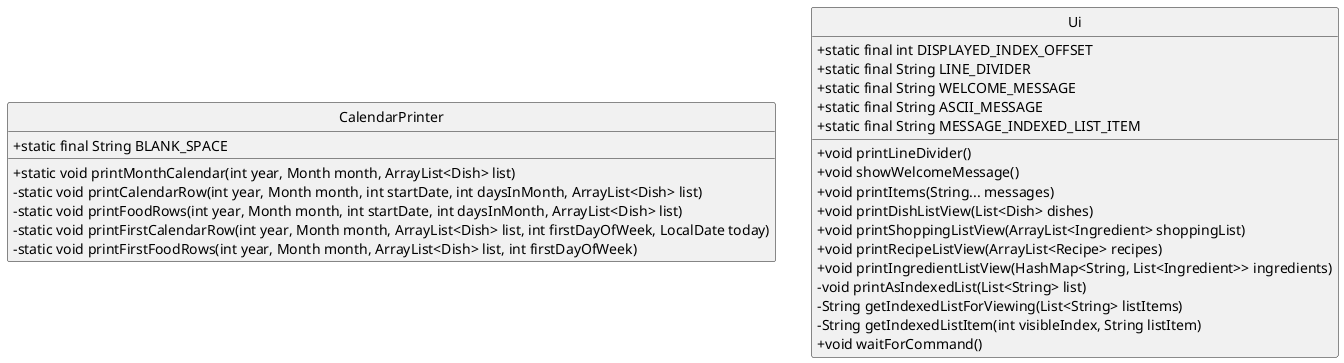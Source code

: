 @startuml

hide circle
skinparam classAttributeIconSize 0

class CalendarPrinter {
    + static final String BLANK_SPACE
    + static void printMonthCalendar(int year, Month month, ArrayList<Dish> list)
    - static void printCalendarRow(int year, Month month, int startDate, int daysInMonth, ArrayList<Dish> list)
    - static void printFoodRows(int year, Month month, int startDate, int daysInMonth, ArrayList<Dish> list)
    - static void printFirstCalendarRow(int year, Month month, ArrayList<Dish> list, int firstDayOfWeek, LocalDate today)
    - static void printFirstFoodRows(int year, Month month, ArrayList<Dish> list, int firstDayOfWeek)
}


class Ui {
    + static final int DISPLAYED_INDEX_OFFSET
    + static final String LINE_DIVIDER
    + static final String WELCOME_MESSAGE
    + static final String ASCII_MESSAGE
    + static final String MESSAGE_INDEXED_LIST_ITEM
    + void printLineDivider()
    + void showWelcomeMessage()
    + void printItems(String... messages)
    + void printDishListView(List<Dish> dishes)
    + void printShoppingListView(ArrayList<Ingredient> shoppingList)
    + void printRecipeListView(ArrayList<Recipe> recipes)
    + void printIngredientListView(HashMap<String, List<Ingredient>> ingredients)
    - void printAsIndexedList(List<String> list)
    - String getIndexedListForViewing(List<String> listItems)
    - String getIndexedListItem(int visibleIndex, String listItem)
    + void waitForCommand()
}
@enduml

